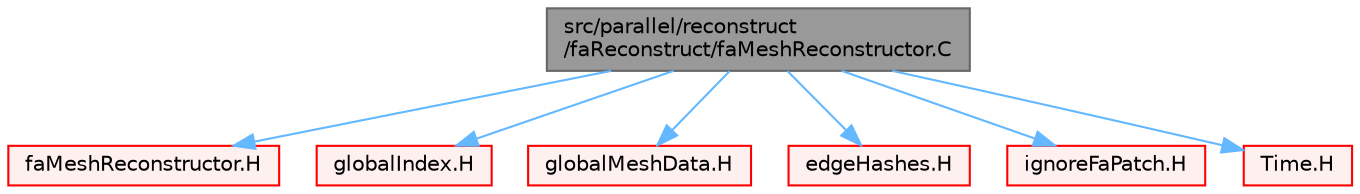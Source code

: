 digraph "src/parallel/reconstruct/faReconstruct/faMeshReconstructor.C"
{
 // LATEX_PDF_SIZE
  bgcolor="transparent";
  edge [fontname=Helvetica,fontsize=10,labelfontname=Helvetica,labelfontsize=10];
  node [fontname=Helvetica,fontsize=10,shape=box,height=0.2,width=0.4];
  Node1 [id="Node000001",label="src/parallel/reconstruct\l/faReconstruct/faMeshReconstructor.C",height=0.2,width=0.4,color="gray40", fillcolor="grey60", style="filled", fontcolor="black",tooltip=" "];
  Node1 -> Node2 [id="edge1_Node000001_Node000002",color="steelblue1",style="solid",tooltip=" "];
  Node2 [id="Node000002",label="faMeshReconstructor.H",height=0.2,width=0.4,color="red", fillcolor="#FFF0F0", style="filled",URL="$faMeshReconstructor_8H.html",tooltip=" "];
  Node1 -> Node352 [id="edge2_Node000001_Node000352",color="steelblue1",style="solid",tooltip=" "];
  Node352 [id="Node000352",label="globalIndex.H",height=0.2,width=0.4,color="red", fillcolor="#FFF0F0", style="filled",URL="$globalIndex_8H.html",tooltip=" "];
  Node1 -> Node356 [id="edge3_Node000001_Node000356",color="steelblue1",style="solid",tooltip=" "];
  Node356 [id="Node000356",label="globalMeshData.H",height=0.2,width=0.4,color="red", fillcolor="#FFF0F0", style="filled",URL="$globalMeshData_8H.html",tooltip=" "];
  Node1 -> Node357 [id="edge4_Node000001_Node000357",color="steelblue1",style="solid",tooltip=" "];
  Node357 [id="Node000357",label="edgeHashes.H",height=0.2,width=0.4,color="red", fillcolor="#FFF0F0", style="filled",URL="$edgeHashes_8H.html",tooltip=" "];
  Node1 -> Node358 [id="edge5_Node000001_Node000358",color="steelblue1",style="solid",tooltip=" "];
  Node358 [id="Node000358",label="ignoreFaPatch.H",height=0.2,width=0.4,color="red", fillcolor="#FFF0F0", style="filled",URL="$ignoreFaPatch_8H.html",tooltip=" "];
  Node1 -> Node359 [id="edge6_Node000001_Node000359",color="steelblue1",style="solid",tooltip=" "];
  Node359 [id="Node000359",label="Time.H",height=0.2,width=0.4,color="red", fillcolor="#FFF0F0", style="filled",URL="$Time_8H.html",tooltip=" "];
}
